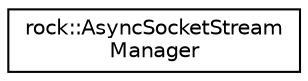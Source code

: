 digraph "类继承关系图"
{
 // LATEX_PDF_SIZE
  edge [fontname="Helvetica",fontsize="10",labelfontname="Helvetica",labelfontsize="10"];
  node [fontname="Helvetica",fontsize="10",shape=record];
  rankdir="LR";
  Node0 [label="rock::AsyncSocketStream\lManager",height=0.2,width=0.4,color="black", fillcolor="white", style="filled",URL="$classrock_1_1AsyncSocketStreamManager.html",tooltip=" "];
}
